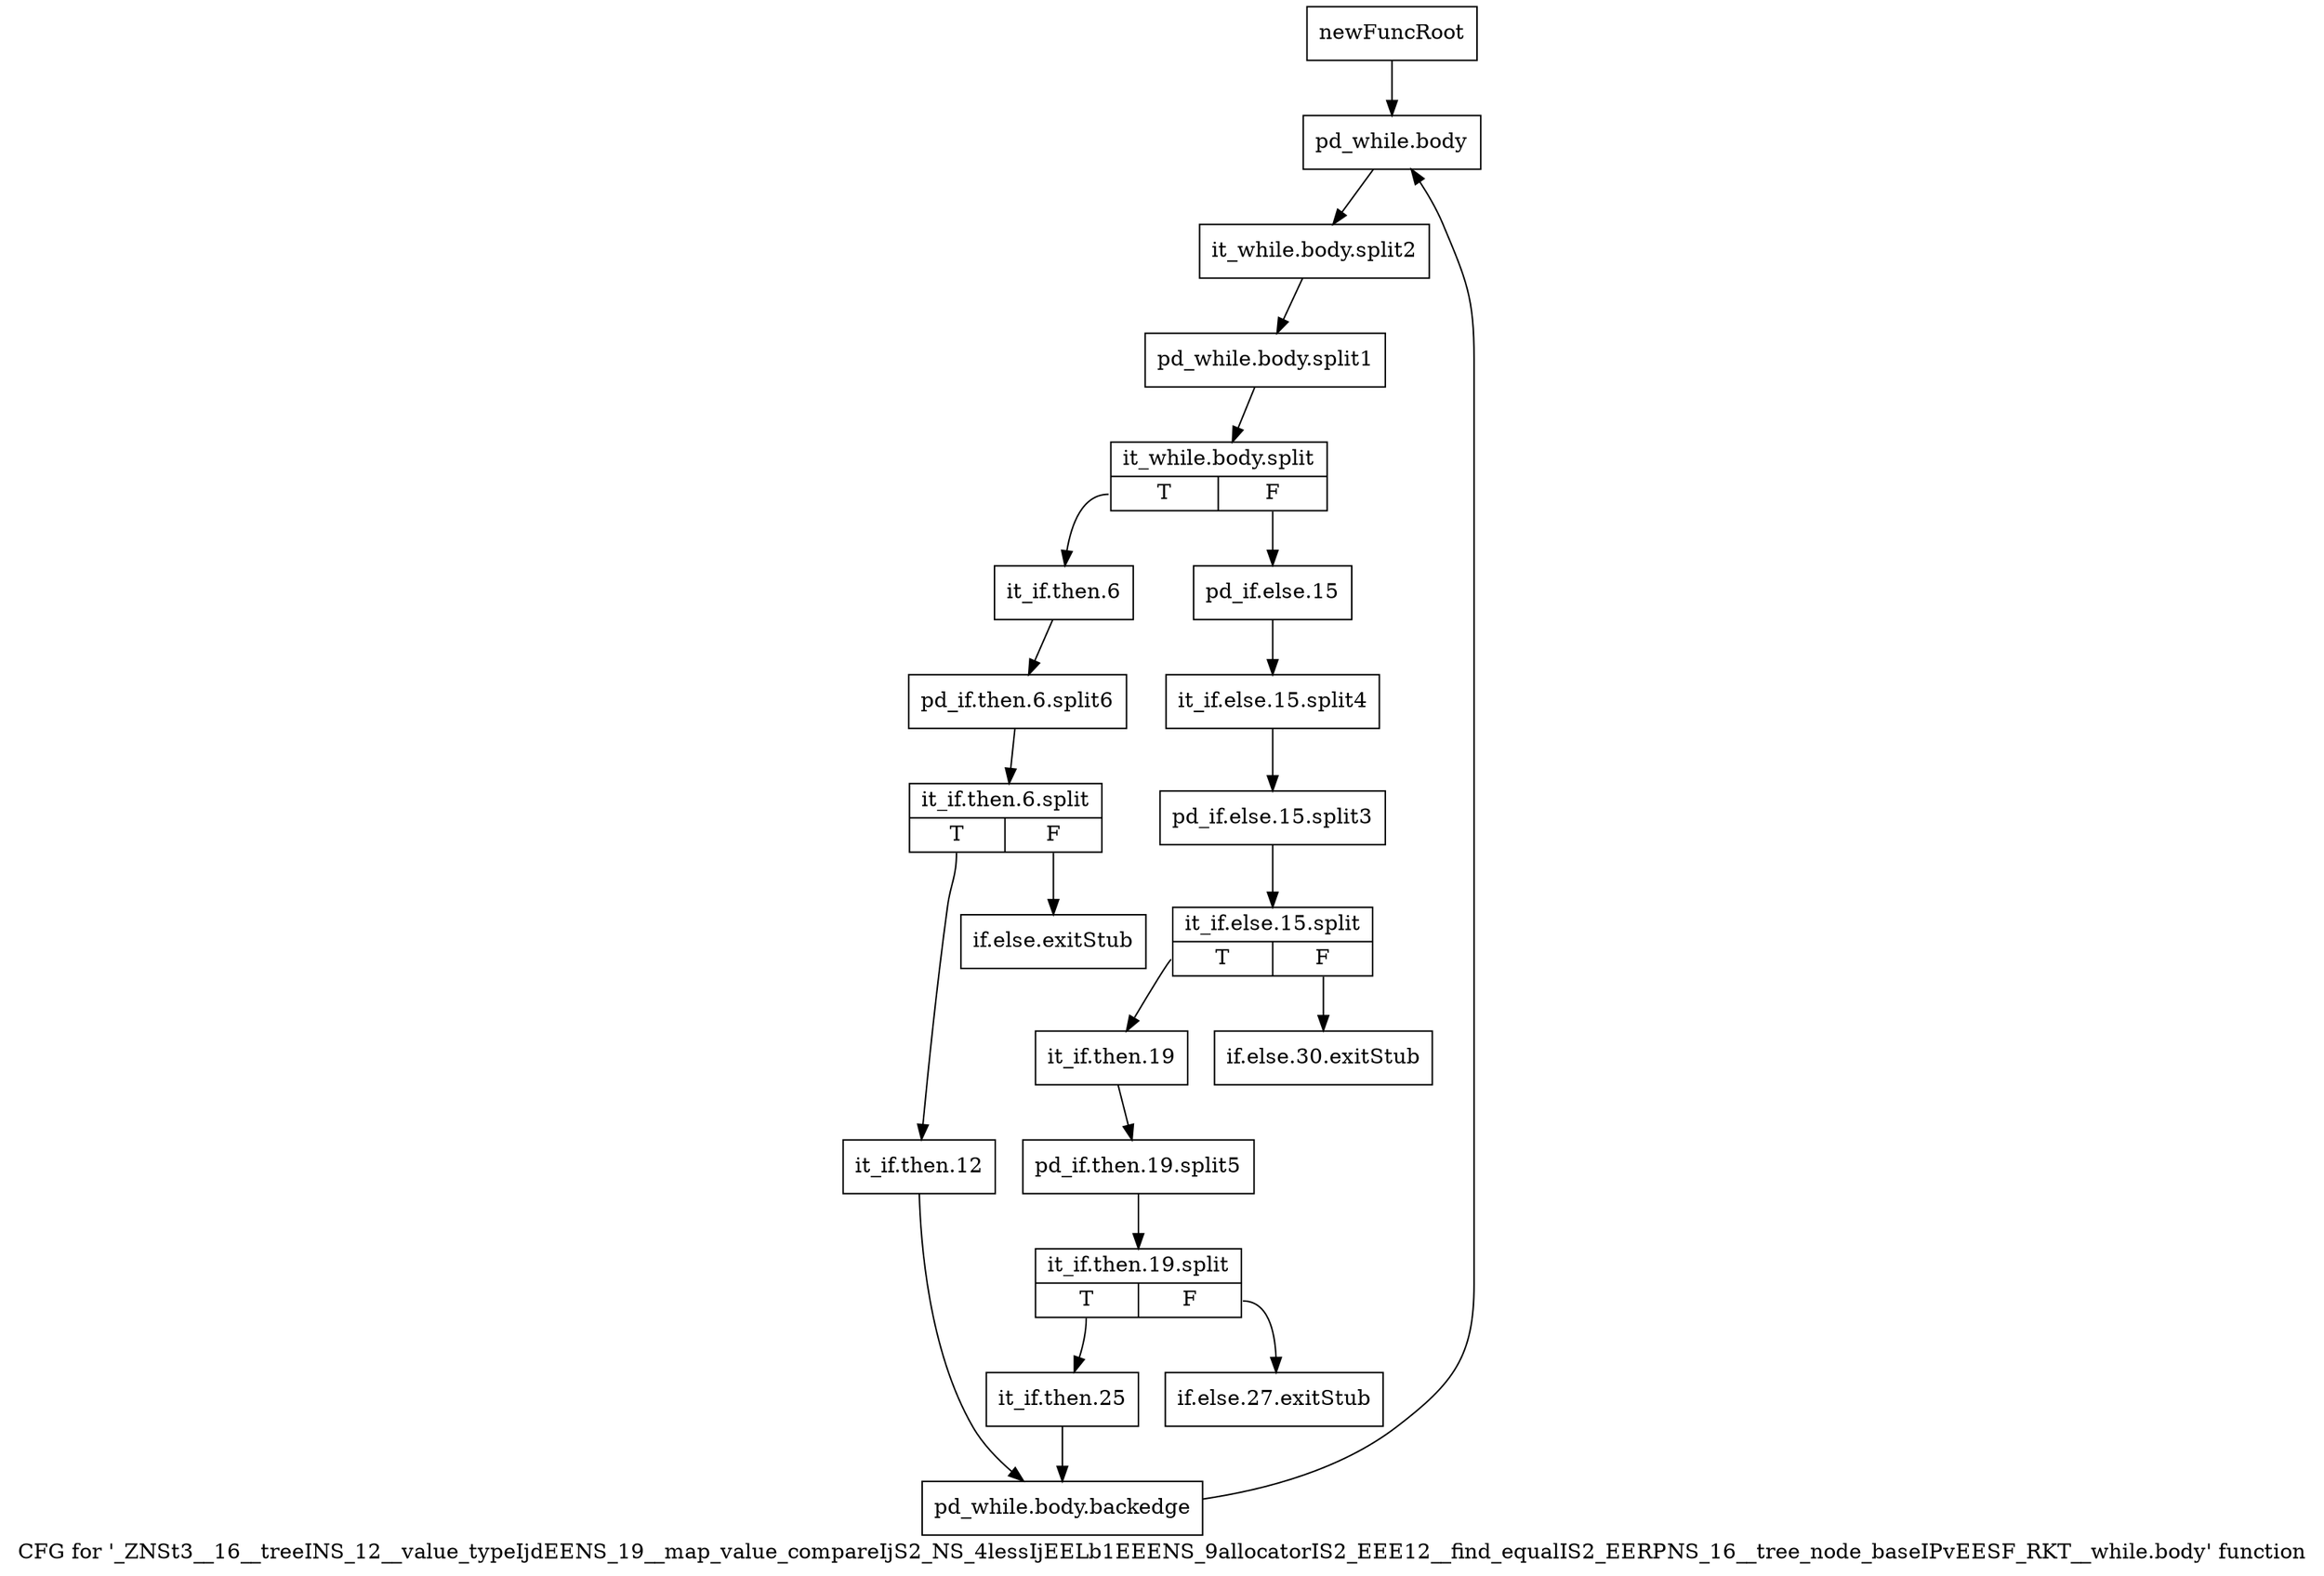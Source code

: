 digraph "CFG for '_ZNSt3__16__treeINS_12__value_typeIjdEENS_19__map_value_compareIjS2_NS_4lessIjEELb1EEENS_9allocatorIS2_EEE12__find_equalIS2_EERPNS_16__tree_node_baseIPvEESF_RKT__while.body' function" {
	label="CFG for '_ZNSt3__16__treeINS_12__value_typeIjdEENS_19__map_value_compareIjS2_NS_4lessIjEELb1EEENS_9allocatorIS2_EEE12__find_equalIS2_EERPNS_16__tree_node_baseIPvEESF_RKT__while.body' function";

	Node0x9383830 [shape=record,label="{newFuncRoot}"];
	Node0x9383830 -> Node0x9383970;
	Node0x9383880 [shape=record,label="{if.else.30.exitStub}"];
	Node0x93838d0 [shape=record,label="{if.else.27.exitStub}"];
	Node0x9383920 [shape=record,label="{if.else.exitStub}"];
	Node0x9383970 [shape=record,label="{pd_while.body}"];
	Node0x9383970 -> Node0xb5d1ed0;
	Node0xb5d1ed0 [shape=record,label="{it_while.body.split2}"];
	Node0xb5d1ed0 -> Node0x924cfd0;
	Node0x924cfd0 [shape=record,label="{pd_while.body.split1}"];
	Node0x924cfd0 -> Node0xb5d1d00;
	Node0xb5d1d00 [shape=record,label="{it_while.body.split|{<s0>T|<s1>F}}"];
	Node0xb5d1d00:s0 -> Node0x9383ab0;
	Node0xb5d1d00:s1 -> Node0x93839c0;
	Node0x93839c0 [shape=record,label="{pd_if.else.15}"];
	Node0x93839c0 -> Node0xb5d11f0;
	Node0xb5d11f0 [shape=record,label="{it_if.else.15.split4}"];
	Node0xb5d11f0 -> Node0xb5d2900;
	Node0xb5d2900 [shape=record,label="{pd_if.else.15.split3}"];
	Node0xb5d2900 -> Node0xb5f0af0;
	Node0xb5f0af0 [shape=record,label="{it_if.else.15.split|{<s0>T|<s1>F}}"];
	Node0xb5f0af0:s0 -> Node0x9383a10;
	Node0xb5f0af0:s1 -> Node0x9383880;
	Node0x9383a10 [shape=record,label="{it_if.then.19}"];
	Node0x9383a10 -> Node0xb5d2330;
	Node0xb5d2330 [shape=record,label="{pd_if.then.19.split5}"];
	Node0xb5d2330 -> Node0xb5cff90;
	Node0xb5cff90 [shape=record,label="{it_if.then.19.split|{<s0>T|<s1>F}}"];
	Node0xb5cff90:s0 -> Node0x9383a60;
	Node0xb5cff90:s1 -> Node0x93838d0;
	Node0x9383a60 [shape=record,label="{it_if.then.25}"];
	Node0x9383a60 -> Node0x9383b50;
	Node0x9383ab0 [shape=record,label="{it_if.then.6}"];
	Node0x9383ab0 -> Node0xb5d2170;
	Node0xb5d2170 [shape=record,label="{pd_if.then.6.split6}"];
	Node0xb5d2170 -> Node0xb5d2040;
	Node0xb5d2040 [shape=record,label="{it_if.then.6.split|{<s0>T|<s1>F}}"];
	Node0xb5d2040:s0 -> Node0x9383b00;
	Node0xb5d2040:s1 -> Node0x9383920;
	Node0x9383b00 [shape=record,label="{it_if.then.12}"];
	Node0x9383b00 -> Node0x9383b50;
	Node0x9383b50 [shape=record,label="{pd_while.body.backedge}"];
	Node0x9383b50 -> Node0x9383970;
}
